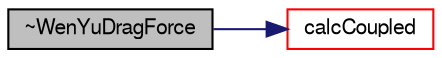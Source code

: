 digraph "~WenYuDragForce"
{
  bgcolor="transparent";
  edge [fontname="FreeSans",fontsize="10",labelfontname="FreeSans",labelfontsize="10"];
  node [fontname="FreeSans",fontsize="10",shape=record];
  rankdir="LR";
  Node4 [label="~WenYuDragForce",height=0.2,width=0.4,color="black", fillcolor="grey75", style="filled", fontcolor="black"];
  Node4 -> Node5 [color="midnightblue",fontsize="10",style="solid",fontname="FreeSans"];
  Node5 [label="calcCoupled",height=0.2,width=0.4,color="red",URL="$a24122.html#afaf626ee39da50a44d12588b5cb987d9",tooltip="Calculate the coupled force. "];
}
